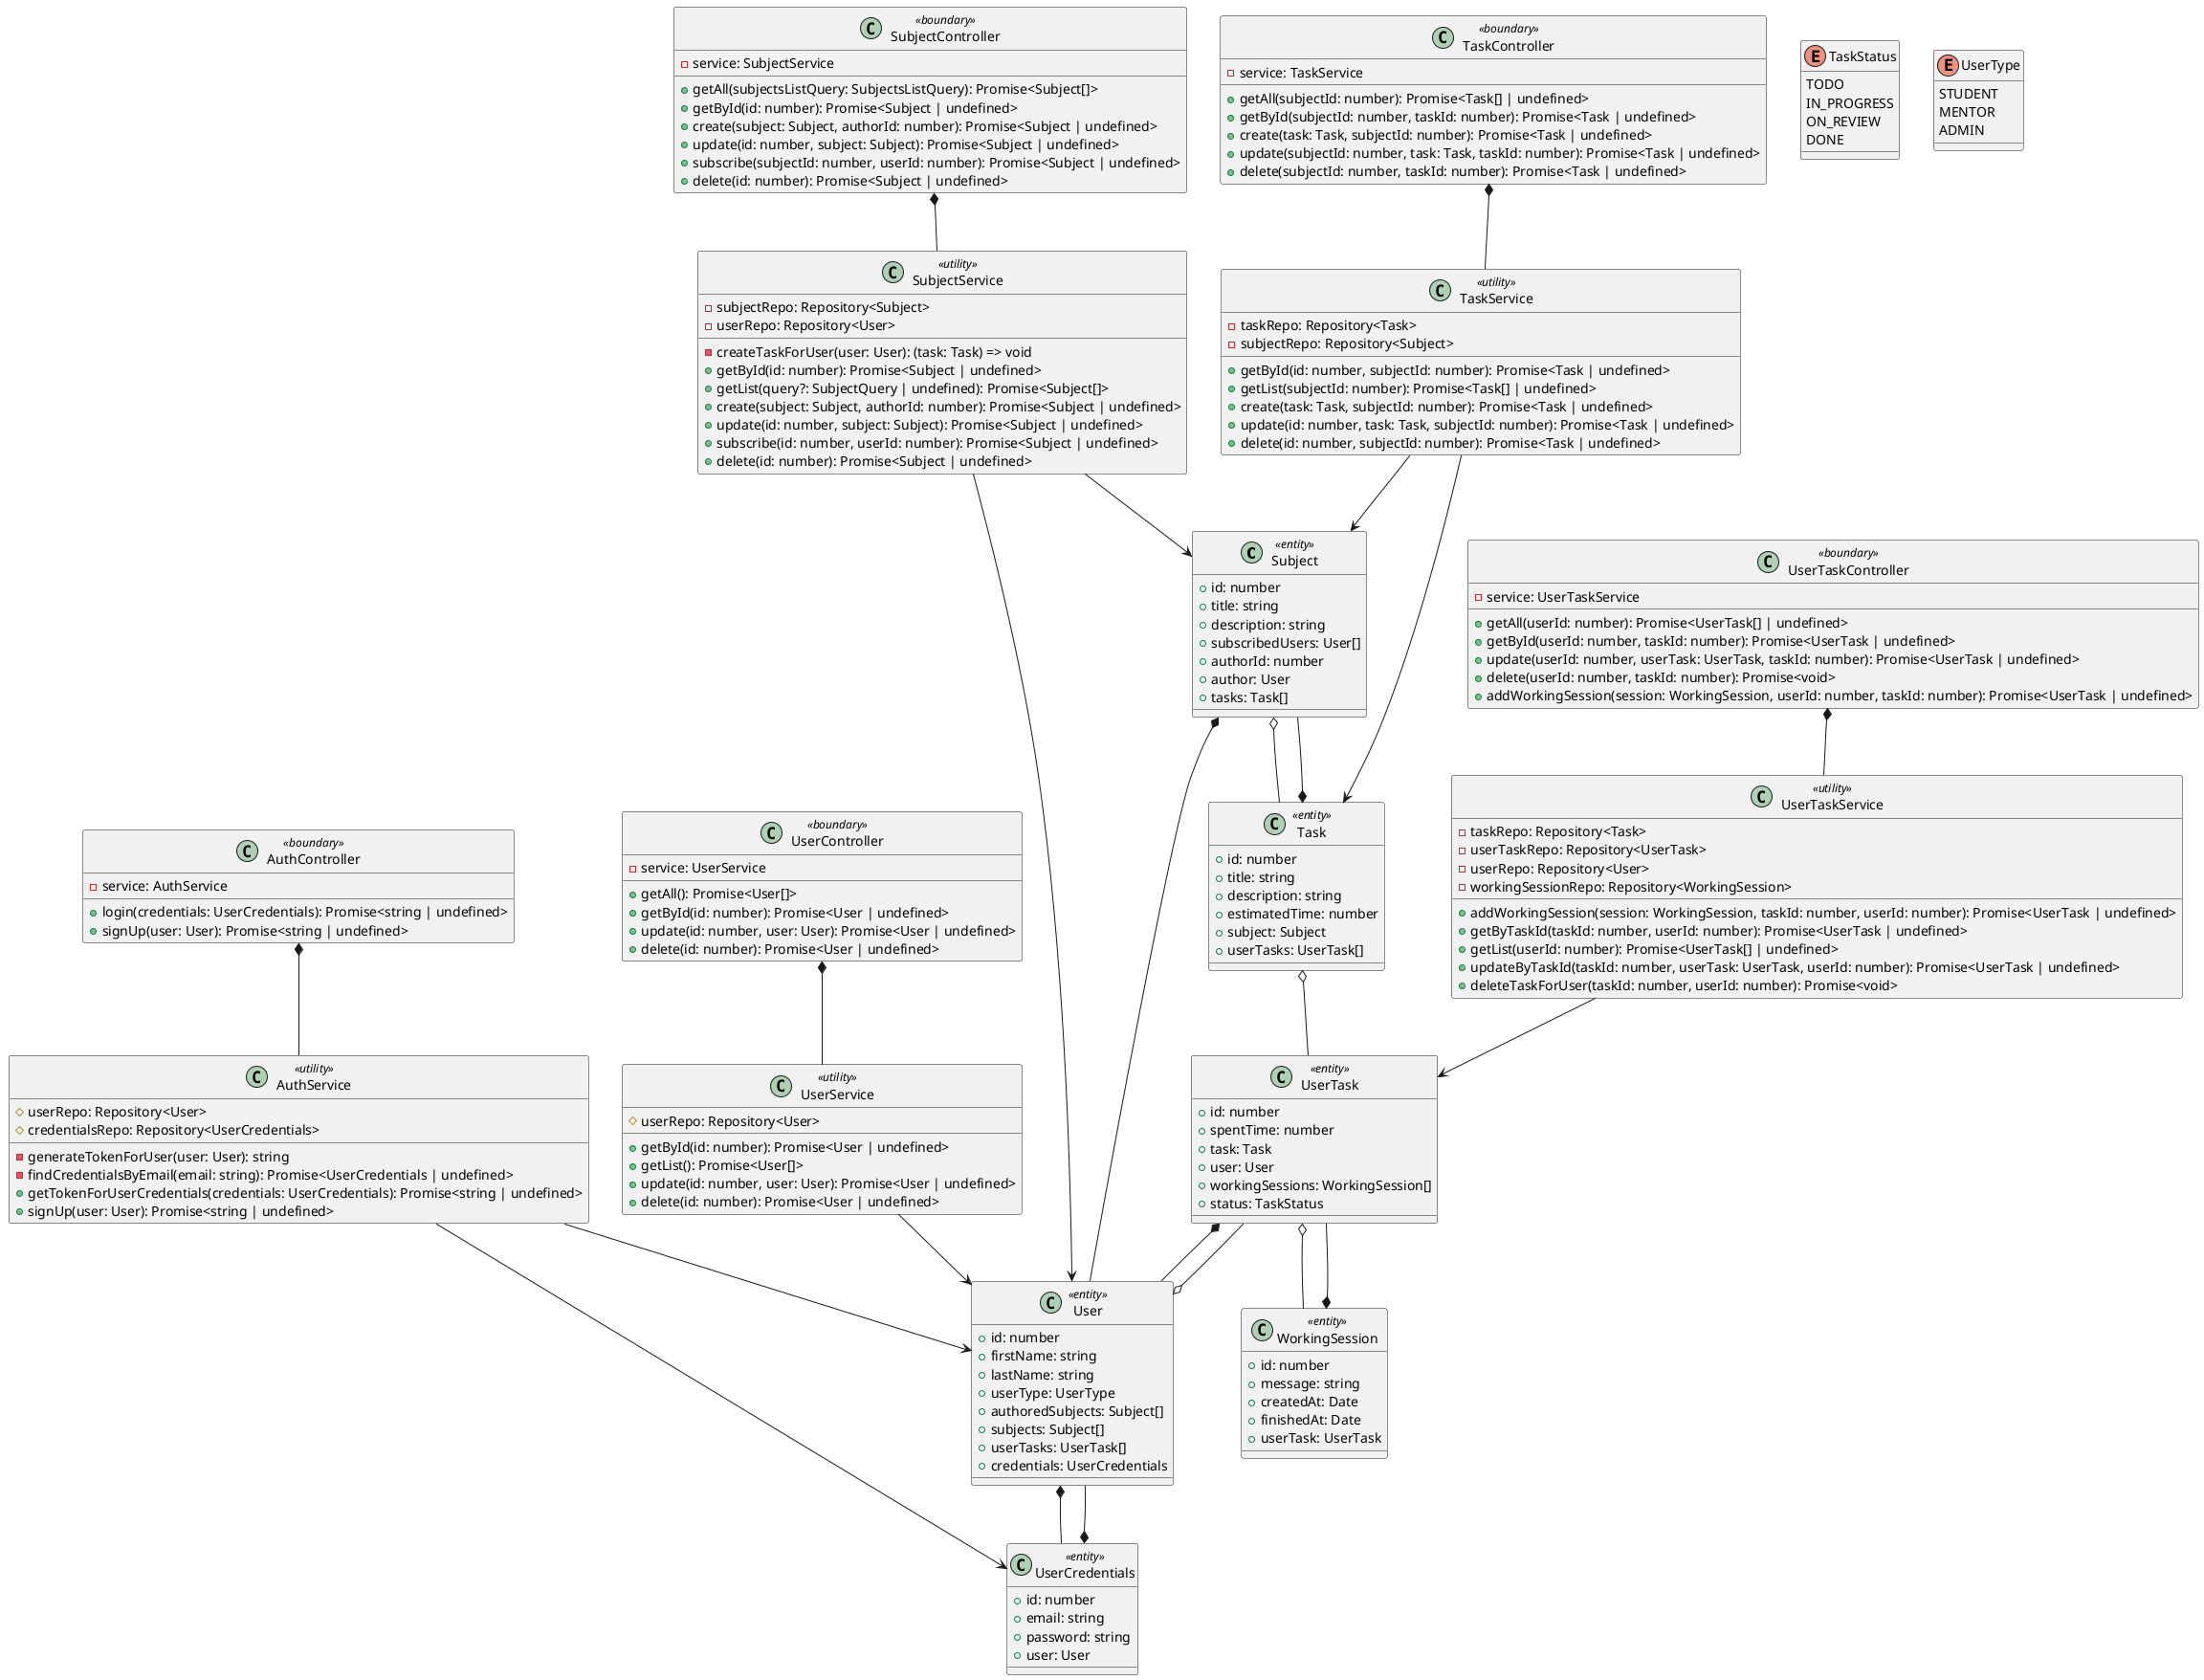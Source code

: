 @startuml
class Subject <<entity>> {
    +id: number
    +title: string
    +description: string
    +subscribedUsers: User[]
    +authorId: number
    +author: User
    +tasks: Task[]
}
class Task <<entity>> {
    +id: number
    +title: string
    +description: string
    +estimatedTime: number
    +subject: Subject
    +userTasks: UserTask[]
}
enum TaskStatus {
    TODO
    IN_PROGRESS
    ON_REVIEW
    DONE
}
class WorkingSession <<entity>> {
    +id: number
    +message: string
    +createdAt: Date
    +finishedAt: Date
    +userTask: UserTask
}
class UserTask <<entity>> {
    +id: number
    +spentTime: number
    +task: Task
    +user: User
    +workingSessions: WorkingSession[]
    +status: TaskStatus
}
enum UserType {
    STUDENT
    MENTOR
    ADMIN
}
class UserCredentials <<entity>> {
    +id: number
    +email: string
    +password: string
    +user: User
}
class User <<entity>> {
    +id: number
    +firstName: string
    +lastName: string
    +userType: UserType
    +authoredSubjects: Subject[]
    +subjects: Subject[]
    +userTasks: UserTask[]
    +credentials: UserCredentials
}
class AuthService <<utility>> {
    #userRepo: Repository<User>
    #credentialsRepo: Repository<UserCredentials>
    -generateTokenForUser(user: User): string
    -findCredentialsByEmail(email: string): Promise<UserCredentials | undefined>
    +getTokenForUserCredentials(credentials: UserCredentials): Promise<string | undefined>
    +signUp(user: User): Promise<string | undefined>
}

class AuthController <<boundary>> {
    -service: AuthService
    +login(credentials: UserCredentials): Promise<string | undefined>
    +signUp(user: User): Promise<string | undefined>
}

class SubjectService <<utility>> {
    -subjectRepo: Repository<Subject>
    -userRepo: Repository<User>
    -createTaskForUser(user: User): (task: Task) => void
    +getById(id: number): Promise<Subject | undefined>
    +getList(query?: SubjectQuery | undefined): Promise<Subject[]>
    +create(subject: Subject, authorId: number): Promise<Subject | undefined>
    +update(id: number, subject: Subject): Promise<Subject | undefined>
    +subscribe(id: number, userId: number): Promise<Subject | undefined>
    +delete(id: number): Promise<Subject | undefined>
}
class SubjectController <<boundary>> {
    -service: SubjectService
    +getAll(subjectsListQuery: SubjectsListQuery): Promise<Subject[]>
    +getById(id: number): Promise<Subject | undefined>
    +create(subject: Subject, authorId: number): Promise<Subject | undefined>
    +update(id: number, subject: Subject): Promise<Subject | undefined>
    +subscribe(subjectId: number, userId: number): Promise<Subject | undefined>
    +delete(id: number): Promise<Subject | undefined>
}
class TaskService <<utility>> {
    -taskRepo: Repository<Task>
    -subjectRepo: Repository<Subject>
    +getById(id: number, subjectId: number): Promise<Task | undefined>
    +getList(subjectId: number): Promise<Task[] | undefined>
    +create(task: Task, subjectId: number): Promise<Task | undefined>
    +update(id: number, task: Task, subjectId: number): Promise<Task | undefined>
    +delete(id: number, subjectId: number): Promise<Task | undefined>
}
class TaskController <<boundary>> {
    -service: TaskService
    +getAll(subjectId: number): Promise<Task[] | undefined>
    +getById(subjectId: number, taskId: number): Promise<Task | undefined>
    +create(task: Task, subjectId: number): Promise<Task | undefined>
    +update(subjectId: number, task: Task, taskId: number): Promise<Task | undefined>
    +delete(subjectId: number, taskId: number): Promise<Task | undefined>
}
class UserService <<utility>> {
    #userRepo: Repository<User>
    +getById(id: number): Promise<User | undefined>
    +getList(): Promise<User[]>
    +update(id: number, user: User): Promise<User | undefined>
    +delete(id: number): Promise<User | undefined>
}
class UserController <<boundary>> {
    -service: UserService
    +getAll(): Promise<User[]>
    +getById(id: number): Promise<User | undefined>
    +update(id: number, user: User): Promise<User | undefined>
    +delete(id: number): Promise<User | undefined>
}
class UserTaskService <<utility>> {
    -taskRepo: Repository<Task>
    -userTaskRepo: Repository<UserTask>
    -userRepo: Repository<User>
    -workingSessionRepo: Repository<WorkingSession>
    +addWorkingSession(session: WorkingSession, taskId: number, userId: number): Promise<UserTask | undefined>
    +getByTaskId(taskId: number, userId: number): Promise<UserTask | undefined>
    +getList(userId: number): Promise<UserTask[] | undefined>
    +updateByTaskId(taskId: number, userTask: UserTask, userId: number): Promise<UserTask | undefined>
    +deleteTaskForUser(taskId: number, userId: number): Promise<void>
}
class UserTaskController <<boundary>> {
    -service: UserTaskService
    +getAll(userId: number): Promise<UserTask[] | undefined>
    +getById(userId: number, taskId: number): Promise<UserTask | undefined>
    +update(userId: number, userTask: UserTask, taskId: number): Promise<UserTask | undefined>
    +delete(userId: number, taskId: number): Promise<void>
    +addWorkingSession(session: WorkingSession, userId: number, taskId: number): Promise<UserTask | undefined>
}

AuthController *-- AuthService
AuthService --> User
AuthService --> UserCredentials
UserCredentials *-- User

TaskController *-- TaskService
TaskService --> Task
TaskService --> Subject
Task *-- Subject
Task o-- UserTask

SubjectController *-- SubjectService
SubjectService --> Subject
SubjectService --> User
Subject *-- User
Subject o-- Task

UserController *-- UserService
UserService --> User
User o-- UserTask
User *-- UserCredentials

UserTaskController *-- UserTaskService
UserTaskService --> UserTask
UserTask o-- WorkingSession
UserTask *-- User
WorkingSession *-- UserTask

@enduml